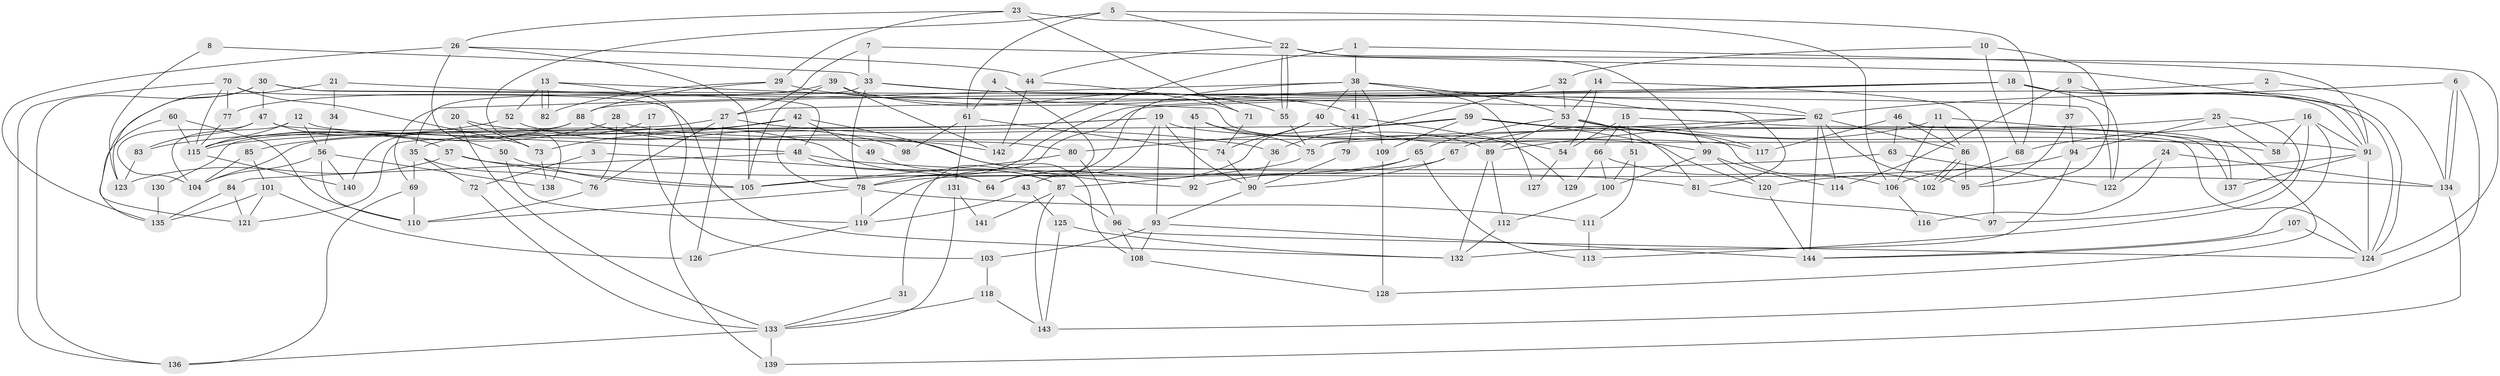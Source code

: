 // coarse degree distribution, {4: 0.21782178217821782, 5: 0.27722772277227725, 6: 0.07920792079207921, 7: 0.09900990099009901, 3: 0.18811881188118812, 8: 0.009900990099009901, 2: 0.0891089108910891, 9: 0.0297029702970297, 10: 0.009900990099009901}
// Generated by graph-tools (version 1.1) at 2025/37/03/04/25 23:37:04]
// undirected, 144 vertices, 288 edges
graph export_dot {
  node [color=gray90,style=filled];
  1;
  2;
  3;
  4;
  5;
  6;
  7;
  8;
  9;
  10;
  11;
  12;
  13;
  14;
  15;
  16;
  17;
  18;
  19;
  20;
  21;
  22;
  23;
  24;
  25;
  26;
  27;
  28;
  29;
  30;
  31;
  32;
  33;
  34;
  35;
  36;
  37;
  38;
  39;
  40;
  41;
  42;
  43;
  44;
  45;
  46;
  47;
  48;
  49;
  50;
  51;
  52;
  53;
  54;
  55;
  56;
  57;
  58;
  59;
  60;
  61;
  62;
  63;
  64;
  65;
  66;
  67;
  68;
  69;
  70;
  71;
  72;
  73;
  74;
  75;
  76;
  77;
  78;
  79;
  80;
  81;
  82;
  83;
  84;
  85;
  86;
  87;
  88;
  89;
  90;
  91;
  92;
  93;
  94;
  95;
  96;
  97;
  98;
  99;
  100;
  101;
  102;
  103;
  104;
  105;
  106;
  107;
  108;
  109;
  110;
  111;
  112;
  113;
  114;
  115;
  116;
  117;
  118;
  119;
  120;
  121;
  122;
  123;
  124;
  125;
  126;
  127;
  128;
  129;
  130;
  131;
  132;
  133;
  134;
  135;
  136;
  137;
  138;
  139;
  140;
  141;
  142;
  143;
  144;
  1 -- 91;
  1 -- 142;
  1 -- 38;
  2 -- 134;
  2 -- 88;
  3 -- 64;
  3 -- 72;
  4 -- 61;
  4 -- 64;
  5 -- 22;
  5 -- 68;
  5 -- 61;
  5 -- 138;
  6 -- 62;
  6 -- 134;
  6 -- 134;
  6 -- 143;
  7 -- 27;
  7 -- 33;
  7 -- 124;
  8 -- 123;
  8 -- 33;
  9 -- 91;
  9 -- 114;
  9 -- 37;
  10 -- 95;
  10 -- 68;
  10 -- 32;
  11 -- 128;
  11 -- 86;
  11 -- 67;
  11 -- 106;
  12 -- 104;
  12 -- 80;
  12 -- 56;
  12 -- 115;
  13 -- 82;
  13 -- 82;
  13 -- 139;
  13 -- 52;
  13 -- 129;
  14 -- 53;
  14 -- 54;
  14 -- 97;
  15 -- 137;
  15 -- 66;
  15 -- 51;
  15 -- 54;
  16 -- 144;
  16 -- 91;
  16 -- 58;
  16 -- 68;
  16 -- 113;
  17 -- 103;
  17 -- 35;
  18 -- 78;
  18 -- 124;
  18 -- 27;
  18 -- 31;
  18 -- 91;
  18 -- 122;
  19 -- 91;
  19 -- 115;
  19 -- 43;
  19 -- 90;
  19 -- 93;
  19 -- 104;
  20 -- 87;
  20 -- 73;
  20 -- 133;
  21 -- 121;
  21 -- 62;
  21 -- 34;
  22 -- 55;
  22 -- 55;
  22 -- 124;
  22 -- 44;
  22 -- 99;
  23 -- 26;
  23 -- 106;
  23 -- 29;
  23 -- 71;
  24 -- 122;
  24 -- 134;
  24 -- 116;
  25 -- 75;
  25 -- 58;
  25 -- 94;
  25 -- 97;
  26 -- 50;
  26 -- 44;
  26 -- 105;
  26 -- 135;
  27 -- 126;
  27 -- 36;
  27 -- 76;
  27 -- 130;
  28 -- 76;
  28 -- 115;
  28 -- 117;
  29 -- 81;
  29 -- 82;
  29 -- 88;
  30 -- 47;
  30 -- 48;
  30 -- 122;
  30 -- 123;
  30 -- 136;
  31 -- 133;
  32 -- 53;
  32 -- 36;
  33 -- 62;
  33 -- 78;
  33 -- 35;
  33 -- 41;
  34 -- 56;
  35 -- 69;
  35 -- 72;
  35 -- 76;
  36 -- 90;
  37 -- 94;
  37 -- 95;
  38 -- 53;
  38 -- 40;
  38 -- 41;
  38 -- 64;
  38 -- 69;
  38 -- 109;
  38 -- 127;
  39 -- 142;
  39 -- 77;
  39 -- 55;
  39 -- 105;
  40 -- 64;
  40 -- 74;
  40 -- 99;
  41 -- 54;
  41 -- 79;
  42 -- 78;
  42 -- 108;
  42 -- 49;
  42 -- 73;
  42 -- 85;
  43 -- 125;
  43 -- 119;
  44 -- 71;
  44 -- 142;
  45 -- 92;
  45 -- 75;
  45 -- 89;
  46 -- 63;
  46 -- 86;
  46 -- 117;
  46 -- 137;
  47 -- 104;
  47 -- 57;
  47 -- 48;
  47 -- 83;
  48 -- 84;
  48 -- 64;
  48 -- 134;
  49 -- 87;
  50 -- 105;
  50 -- 119;
  51 -- 111;
  51 -- 100;
  52 -- 83;
  52 -- 98;
  53 -- 117;
  53 -- 89;
  53 -- 58;
  53 -- 65;
  53 -- 81;
  54 -- 127;
  55 -- 75;
  56 -- 138;
  56 -- 104;
  56 -- 110;
  56 -- 140;
  57 -- 81;
  57 -- 105;
  57 -- 123;
  59 -- 120;
  59 -- 124;
  59 -- 80;
  59 -- 102;
  59 -- 109;
  59 -- 121;
  60 -- 115;
  60 -- 110;
  60 -- 135;
  61 -- 74;
  61 -- 98;
  61 -- 131;
  62 -- 89;
  62 -- 95;
  62 -- 75;
  62 -- 86;
  62 -- 114;
  62 -- 144;
  63 -- 105;
  63 -- 122;
  65 -- 78;
  65 -- 92;
  65 -- 113;
  66 -- 100;
  66 -- 106;
  66 -- 129;
  67 -- 90;
  67 -- 119;
  68 -- 102;
  69 -- 110;
  69 -- 136;
  70 -- 115;
  70 -- 136;
  70 -- 73;
  70 -- 77;
  70 -- 132;
  71 -- 74;
  72 -- 133;
  73 -- 138;
  74 -- 90;
  75 -- 87;
  76 -- 110;
  77 -- 115;
  78 -- 119;
  78 -- 110;
  78 -- 111;
  79 -- 90;
  80 -- 105;
  80 -- 96;
  81 -- 97;
  83 -- 123;
  84 -- 135;
  84 -- 121;
  85 -- 104;
  85 -- 101;
  86 -- 102;
  86 -- 102;
  86 -- 95;
  87 -- 96;
  87 -- 141;
  87 -- 143;
  88 -- 115;
  88 -- 92;
  88 -- 140;
  88 -- 142;
  89 -- 132;
  89 -- 112;
  90 -- 93;
  91 -- 120;
  91 -- 124;
  91 -- 137;
  93 -- 103;
  93 -- 108;
  93 -- 144;
  94 -- 132;
  94 -- 106;
  96 -- 124;
  96 -- 108;
  99 -- 100;
  99 -- 114;
  99 -- 120;
  100 -- 112;
  101 -- 135;
  101 -- 121;
  101 -- 126;
  103 -- 118;
  106 -- 116;
  107 -- 124;
  107 -- 144;
  108 -- 128;
  109 -- 128;
  111 -- 113;
  112 -- 132;
  115 -- 140;
  118 -- 143;
  118 -- 133;
  119 -- 126;
  120 -- 144;
  125 -- 132;
  125 -- 143;
  130 -- 135;
  131 -- 133;
  131 -- 141;
  133 -- 136;
  133 -- 139;
  134 -- 139;
}
